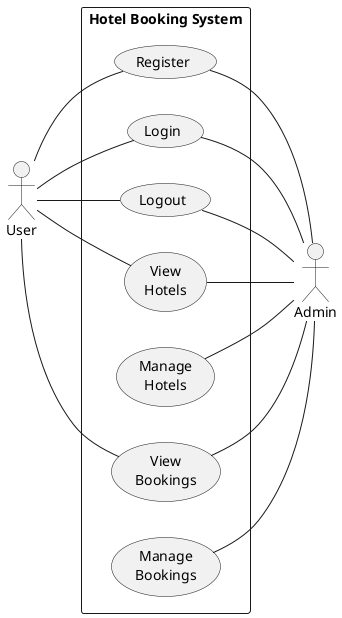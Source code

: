 @startuml Hotel Booking Diagram
left to right direction

actor "User" as user
actor "Admin" as admin

rectangle "Hotel Booking System" as HotelBookingSystem{

    usecase "Register" as register
    usecase "Login" as login
    usecase "Logout" as logout
    usecase "View\nHotels" as viewHotels
    usecase "Manage\nHotels" as manageHotels
    usecase "View\nBookings" as viewBookings
    usecase "Manage\nBookings" as manageBookings
}

user -- register
user -- login
user -- logout
user -- viewHotels
user -- viewBookings

register -- admin
login -- admin
logout-- admin
viewHotels -- admin
viewBookings -- admin
manageHotels -- admin
manageBookings -- admin


@enduml